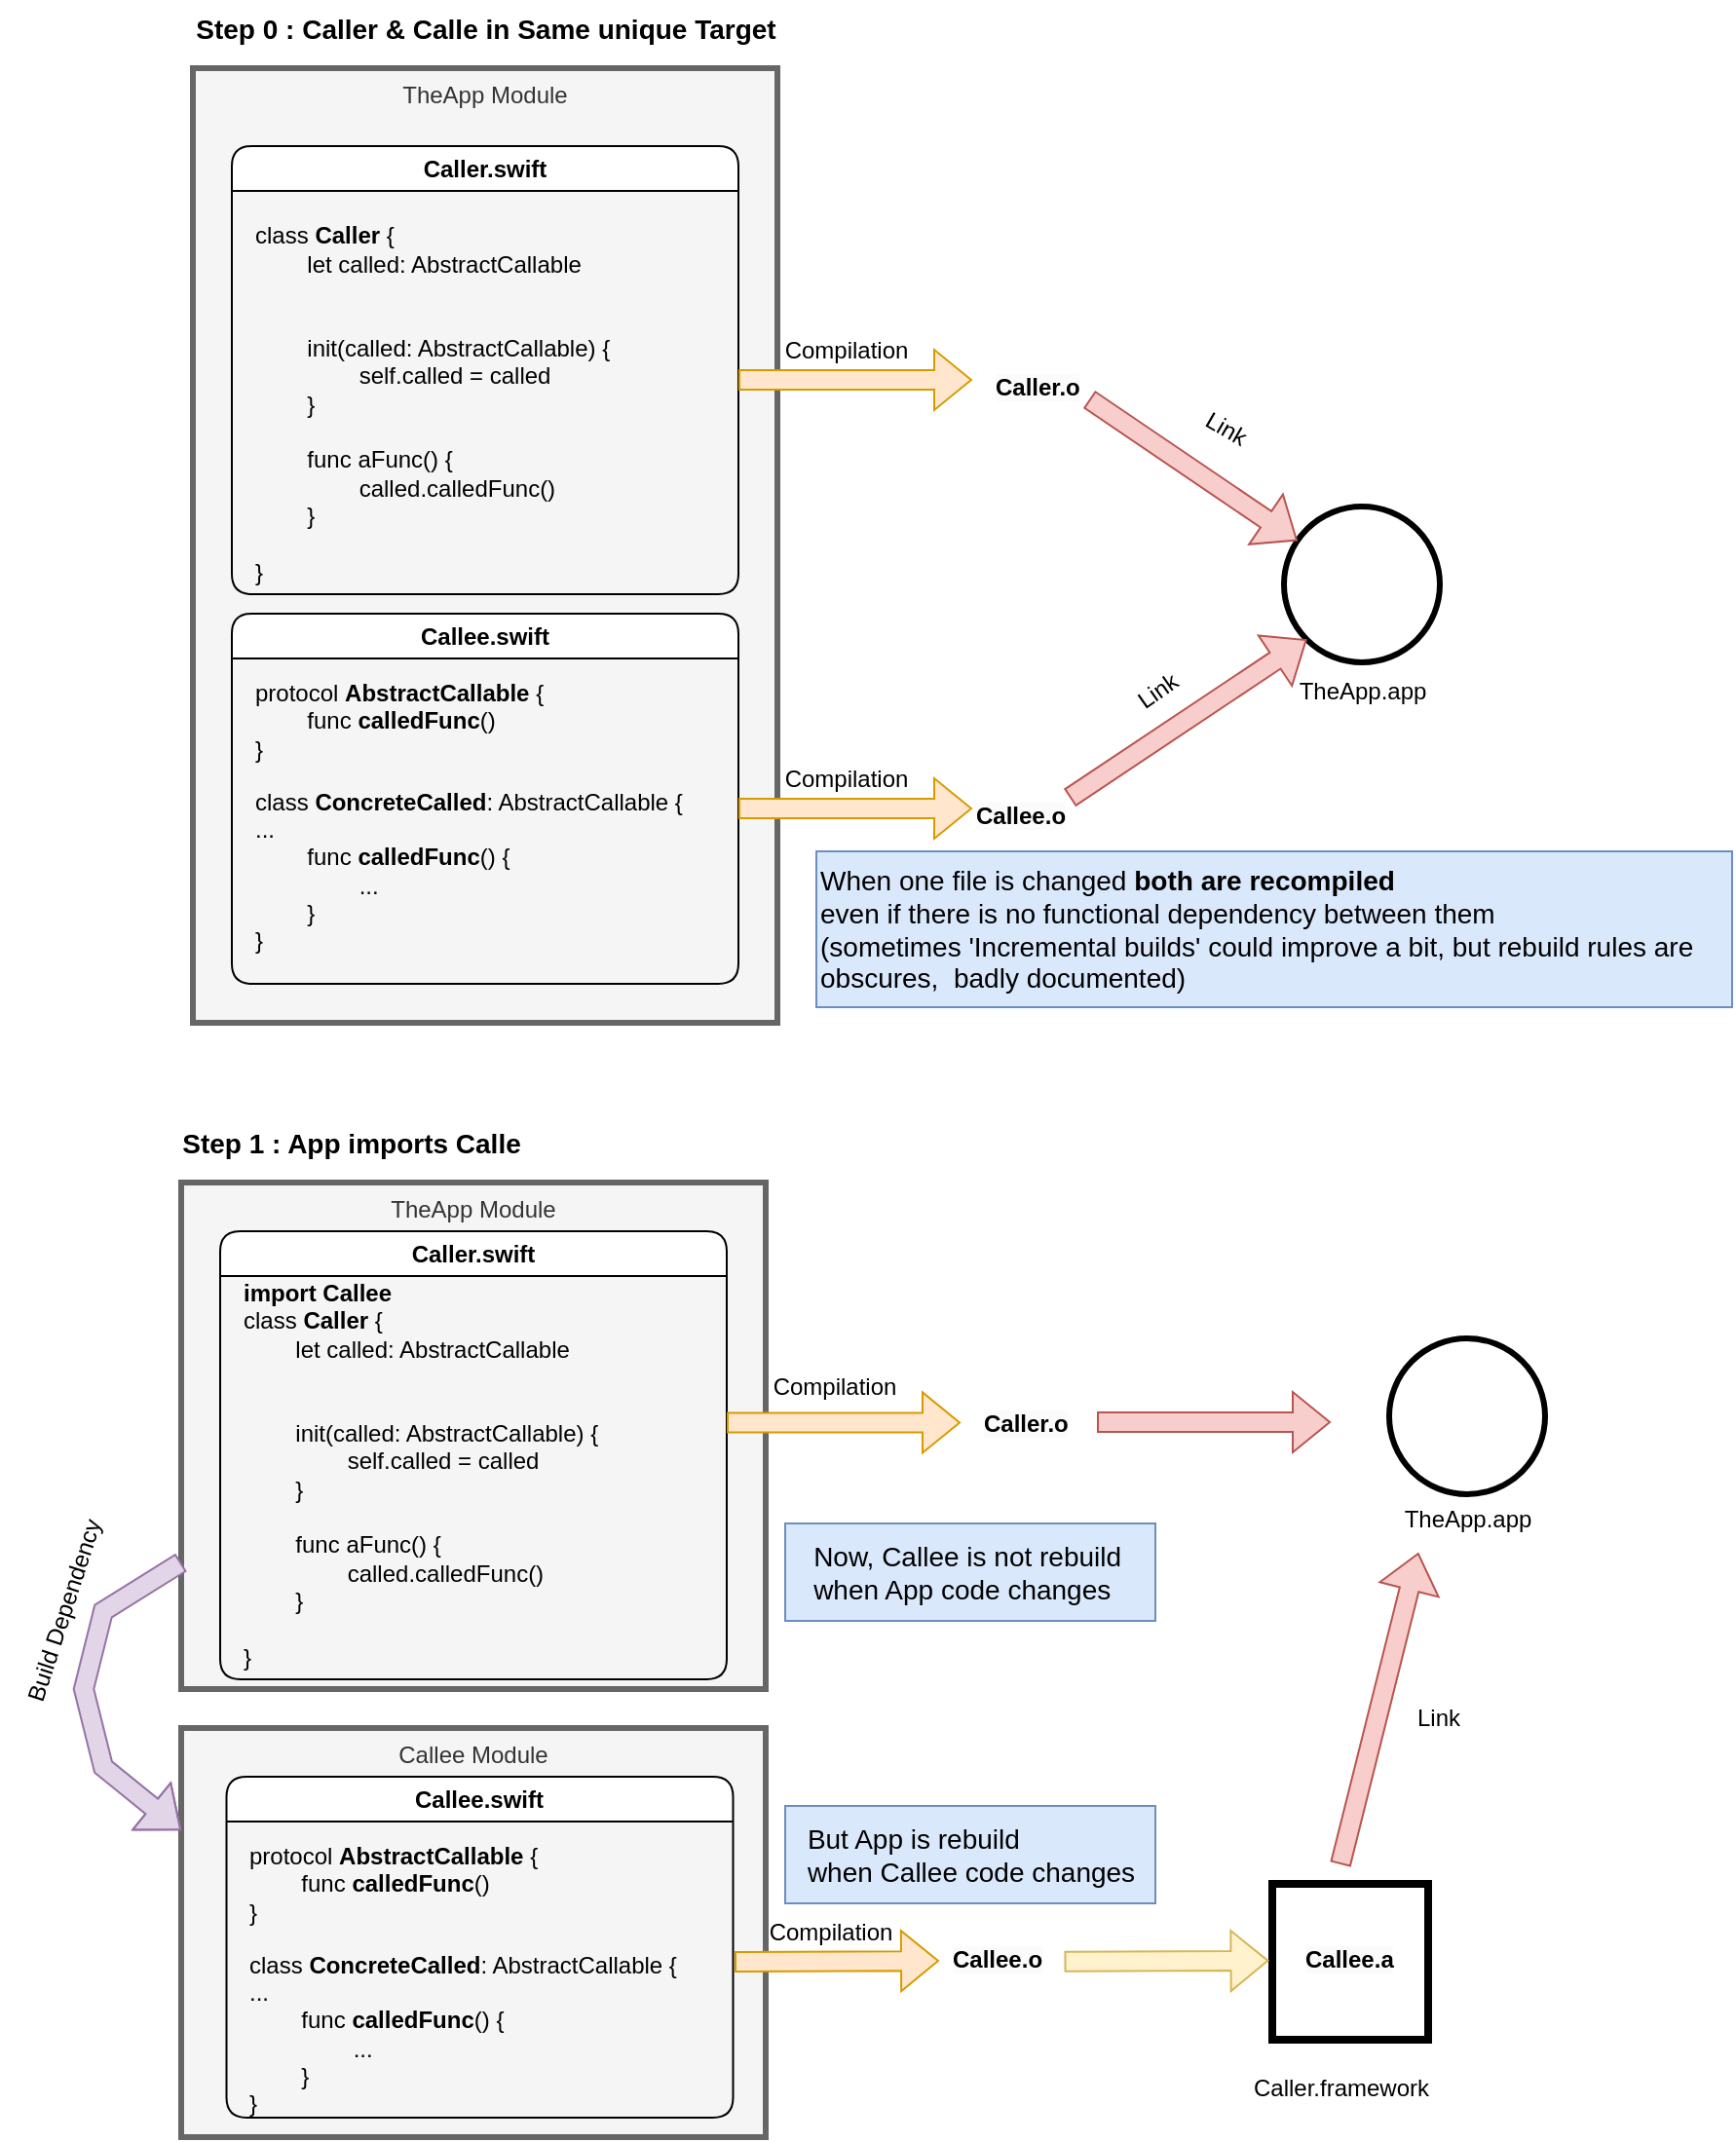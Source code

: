 <mxfile version="20.8.1" type="device"><diagram id="dvnDhLNgLsoCiaei1jrr" name="Page-1"><mxGraphModel dx="2173" dy="1345" grid="1" gridSize="10" guides="1" tooltips="1" connect="1" arrows="1" fold="1" page="1" pageScale="1" pageWidth="1654" pageHeight="1169" math="0" shadow="0"><root><mxCell id="0"/><mxCell id="1" parent="0"/><mxCell id="nSg4Vrj0htYdHMVRUK1k-18" value="TheApp Module" style="rounded=0;whiteSpace=wrap;html=1;strokeWidth=3;verticalAlign=top;fillColor=#f5f5f5;fontColor=#333333;strokeColor=#666666;" parent="1" vertex="1"><mxGeometry x="106" y="73" width="300" height="490" as="geometry"/></mxCell><mxCell id="nSg4Vrj0htYdHMVRUK1k-3" value="Caller.swift" style="swimlane;whiteSpace=wrap;html=1;rounded=1;" parent="1" vertex="1"><mxGeometry x="126" y="113" width="260" height="230" as="geometry"/></mxCell><mxCell id="nSg4Vrj0htYdHMVRUK1k-4" value="&lt;br&gt;class &lt;b&gt;Caller&lt;/b&gt; {&lt;br&gt;&lt;span style=&quot;&quot;&gt;&#9;&lt;span style=&quot;white-space: pre;&quot;&gt;&#9;&lt;/span&gt;let called: AbstractCallable&lt;br&gt;&lt;br&gt;&lt;/span&gt;&lt;br&gt;&lt;span style=&quot;&quot;&gt;&#9;&lt;span style=&quot;white-space: pre;&quot;&gt;&#9;&lt;/span&gt;init(called: &lt;/span&gt;&lt;span style=&quot;&quot;&gt;AbstractCallable) {&lt;br&gt;&lt;span style=&quot;white-space: pre;&quot;&gt;&#9;&lt;span style=&quot;white-space: pre;&quot;&gt;&#9;self.called = called&lt;/span&gt;&lt;/span&gt;&lt;br&gt;&lt;/span&gt;&lt;span style=&quot;white-space: pre;&quot;&gt;&#9;}&lt;br&gt;&lt;/span&gt;&lt;br&gt;&lt;span style=&quot;white-space: pre;&quot;&gt;&#9;func aFunc() {&lt;br&gt;&lt;span style=&quot;white-space: pre;&quot;&gt;&#9;&lt;span style=&quot;white-space: pre;&quot;&gt;&#9;called.calledFunc()&lt;/span&gt;&lt;/span&gt;&lt;br&gt;&lt;/span&gt;&lt;span style=&quot;white-space: pre;&quot;&gt;&#9;&lt;/span&gt;}&lt;br&gt;&lt;br&gt;}" style="text;html=1;align=left;verticalAlign=middle;resizable=0;points=[];autosize=1;strokeColor=none;fillColor=none;" parent="nSg4Vrj0htYdHMVRUK1k-3" vertex="1"><mxGeometry x="10" y="20" width="200" height="210" as="geometry"/></mxCell><mxCell id="nSg4Vrj0htYdHMVRUK1k-8" value="Callee.swift" style="swimlane;whiteSpace=wrap;html=1;rounded=1;startSize=23;" parent="1" vertex="1"><mxGeometry x="126" y="353" width="260" height="190" as="geometry"/></mxCell><mxCell id="nSg4Vrj0htYdHMVRUK1k-9" value="&lt;br&gt;class &lt;b&gt;ConcreteCalled&lt;/b&gt;: AbstractCallable {&lt;br&gt;...&lt;br&gt;&lt;span style=&quot;white-space: pre;&quot;&gt;&#9;&lt;/span&gt;func &lt;b&gt;calledFunc&lt;/b&gt;() {&lt;br&gt;&lt;span style=&quot;white-space: pre;&quot;&gt;&#9;&lt;span style=&quot;white-space: pre;&quot;&gt;&#9;&lt;/span&gt;&lt;/span&gt;...&lt;br&gt;&lt;span style=&quot;white-space: pre;&quot;&gt;&#9;&lt;/span&gt;}&lt;br&gt;}" style="text;html=1;align=left;verticalAlign=middle;resizable=0;points=[];autosize=1;strokeColor=none;fillColor=none;" parent="nSg4Vrj0htYdHMVRUK1k-8" vertex="1"><mxGeometry x="10" y="70" width="240" height="110" as="geometry"/></mxCell><mxCell id="nSg4Vrj0htYdHMVRUK1k-10" value="protocol &lt;b&gt;AbstractCallable&lt;/b&gt;&amp;nbsp;{&lt;br&gt;&amp;nbsp;&lt;span style=&quot;white-space: pre;&quot;&gt;&#9;&lt;/span&gt;func &lt;b&gt;calledFunc&lt;/b&gt;()&lt;br&gt;}" style="text;html=1;align=left;verticalAlign=middle;resizable=0;points=[];autosize=1;strokeColor=none;fillColor=none;" parent="nSg4Vrj0htYdHMVRUK1k-8" vertex="1"><mxGeometry x="10" y="25" width="170" height="60" as="geometry"/></mxCell><mxCell id="nSg4Vrj0htYdHMVRUK1k-20" value="" style="shape=flexArrow;endArrow=classic;html=1;rounded=0;fillColor=#ffe6cc;strokeColor=#d79b00;" parent="1" edge="1"><mxGeometry width="50" height="50" relative="1" as="geometry"><mxPoint x="386" y="233" as="sourcePoint"/><mxPoint x="506" y="233" as="targetPoint"/></mxGeometry></mxCell><mxCell id="nSg4Vrj0htYdHMVRUK1k-22" value="&lt;span style=&quot;caret-color: rgb(0, 0, 0); color: rgb(0, 0, 0); font-family: Helvetica; font-size: 12px; font-style: normal; font-variant-caps: normal; font-weight: 700; letter-spacing: normal; text-align: center; text-indent: 0px; text-transform: none; word-spacing: 0px; -webkit-text-stroke-width: 0px; background-color: rgb(251, 251, 251); text-decoration: none; float: none; display: inline !important;&quot;&gt;Caller.o&lt;/span&gt;" style="text;whiteSpace=wrap;html=1;" parent="1" vertex="1"><mxGeometry x="516" y="223" width="60" height="20" as="geometry"/></mxCell><mxCell id="nSg4Vrj0htYdHMVRUK1k-23" value="&lt;span style=&quot;caret-color: rgb(0, 0, 0); color: rgb(0, 0, 0); font-family: Helvetica; font-size: 12px; font-style: normal; font-variant-caps: normal; font-weight: 700; letter-spacing: normal; text-align: center; text-indent: 0px; text-transform: none; word-spacing: 0px; -webkit-text-stroke-width: 0px; background-color: rgb(251, 251, 251); text-decoration: none; float: none; display: inline !important;&quot;&gt;Callee.o&lt;/span&gt;" style="text;whiteSpace=wrap;html=1;" parent="1" vertex="1"><mxGeometry x="506" y="443" width="100" height="40" as="geometry"/></mxCell><mxCell id="nSg4Vrj0htYdHMVRUK1k-24" value="" style="shape=flexArrow;endArrow=classic;html=1;rounded=0;fillColor=#ffe6cc;strokeColor=#d79b00;" parent="1" edge="1"><mxGeometry width="50" height="50" relative="1" as="geometry"><mxPoint x="386" y="453" as="sourcePoint"/><mxPoint x="506" y="453" as="targetPoint"/></mxGeometry></mxCell><mxCell id="nSg4Vrj0htYdHMVRUK1k-27" value="Compilation" style="text;html=1;align=center;verticalAlign=middle;resizable=0;points=[];autosize=1;strokeColor=none;fillColor=none;" parent="1" vertex="1"><mxGeometry x="396" y="423" width="90" height="30" as="geometry"/></mxCell><mxCell id="nSg4Vrj0htYdHMVRUK1k-28" value="" style="ellipse;whiteSpace=wrap;html=1;aspect=fixed;rounded=1;strokeWidth=3;" parent="1" vertex="1"><mxGeometry x="666" y="298" width="80" height="80" as="geometry"/></mxCell><mxCell id="nSg4Vrj0htYdHMVRUK1k-29" value="TheApp.app" style="text;html=1;align=center;verticalAlign=middle;resizable=0;points=[];autosize=1;strokeColor=none;fillColor=none;" parent="1" vertex="1"><mxGeometry x="661" y="378" width="90" height="30" as="geometry"/></mxCell><mxCell id="nSg4Vrj0htYdHMVRUK1k-30" value="" style="shape=flexArrow;endArrow=classic;html=1;rounded=0;fillColor=#f8cecc;strokeColor=#b85450;" parent="1" target="nSg4Vrj0htYdHMVRUK1k-28" edge="1"><mxGeometry width="50" height="50" relative="1" as="geometry"><mxPoint x="566" y="243" as="sourcePoint"/><mxPoint x="686" y="243" as="targetPoint"/></mxGeometry></mxCell><mxCell id="nSg4Vrj0htYdHMVRUK1k-31" value="" style="shape=flexArrow;endArrow=classic;html=1;rounded=0;entryX=0;entryY=1;entryDx=0;entryDy=0;fillColor=#f8cecc;strokeColor=#b85450;" parent="1" target="nSg4Vrj0htYdHMVRUK1k-28" edge="1"><mxGeometry width="50" height="50" relative="1" as="geometry"><mxPoint x="556" y="447.5" as="sourcePoint"/><mxPoint x="676" y="447.5" as="targetPoint"/></mxGeometry></mxCell><mxCell id="nSg4Vrj0htYdHMVRUK1k-32" value="Compilation" style="text;html=1;align=center;verticalAlign=middle;resizable=0;points=[];autosize=1;strokeColor=none;fillColor=none;" parent="1" vertex="1"><mxGeometry x="396" y="203" width="90" height="30" as="geometry"/></mxCell><mxCell id="nSg4Vrj0htYdHMVRUK1k-33" value="Link" style="text;html=1;align=center;verticalAlign=middle;resizable=0;points=[];autosize=1;strokeColor=none;fillColor=none;rotation=30;" parent="1" vertex="1"><mxGeometry x="611" y="243" width="50" height="30" as="geometry"/></mxCell><mxCell id="nSg4Vrj0htYdHMVRUK1k-34" value="Link" style="text;html=1;align=center;verticalAlign=middle;resizable=0;points=[];autosize=1;strokeColor=none;fillColor=none;rotation=-35;" parent="1" vertex="1"><mxGeometry x="576" y="378" width="50" height="30" as="geometry"/></mxCell><mxCell id="WWGsE2AxZBTjaQfYOkDB-1" value="TheApp Module" style="rounded=0;whiteSpace=wrap;html=1;strokeWidth=3;verticalAlign=top;fillColor=#f5f5f5;fontColor=#333333;strokeColor=#666666;" vertex="1" parent="1"><mxGeometry x="100" y="645" width="300" height="260" as="geometry"/></mxCell><mxCell id="WWGsE2AxZBTjaQfYOkDB-2" value="&lt;b&gt;&lt;font style=&quot;font-size: 14px;&quot;&gt;Step 0 : Caller &amp;amp; Calle in Same unique Target&lt;/font&gt;&lt;/b&gt;" style="text;html=1;align=center;verticalAlign=middle;resizable=0;points=[];autosize=1;strokeColor=none;fillColor=none;" vertex="1" parent="1"><mxGeometry x="96" y="38" width="320" height="30" as="geometry"/></mxCell><mxCell id="WWGsE2AxZBTjaQfYOkDB-3" value="&lt;b&gt;&lt;font style=&quot;font-size: 14px;&quot;&gt;Step 1 : App imports Calle&lt;/font&gt;&lt;/b&gt;" style="text;html=1;align=center;verticalAlign=middle;resizable=0;points=[];autosize=1;strokeColor=none;fillColor=none;" vertex="1" parent="1"><mxGeometry x="87" y="610" width="200" height="30" as="geometry"/></mxCell><mxCell id="WWGsE2AxZBTjaQfYOkDB-6" value="Caller.swift" style="swimlane;whiteSpace=wrap;html=1;rounded=1;" vertex="1" parent="1"><mxGeometry x="120" y="670" width="260" height="230" as="geometry"/></mxCell><mxCell id="WWGsE2AxZBTjaQfYOkDB-7" value="&lt;b&gt;import Callee&lt;br&gt;&lt;/b&gt;class &lt;b&gt;Caller&lt;/b&gt; {&lt;br&gt;&lt;span style=&quot;&quot;&gt;&#9;&lt;span style=&quot;white-space: pre;&quot;&gt;&#9;&lt;/span&gt;let called: AbstractCallable&lt;br&gt;&lt;br&gt;&lt;/span&gt;&lt;br&gt;&lt;span style=&quot;&quot;&gt;&#9;&lt;span style=&quot;white-space: pre;&quot;&gt;&#9;&lt;/span&gt;init(called: &lt;/span&gt;&lt;span style=&quot;&quot;&gt;AbstractCallable) {&lt;br&gt;&lt;span style=&quot;white-space: pre;&quot;&gt;&#9;&lt;span style=&quot;white-space: pre;&quot;&gt;&#9;self.called = called&lt;/span&gt;&lt;/span&gt;&lt;br&gt;&lt;/span&gt;&lt;span style=&quot;white-space: pre;&quot;&gt;&#9;}&lt;br&gt;&lt;/span&gt;&lt;br&gt;&lt;span style=&quot;white-space: pre;&quot;&gt;&#9;func aFunc() {&lt;br&gt;&lt;span style=&quot;white-space: pre;&quot;&gt;&#9;&lt;span style=&quot;white-space: pre;&quot;&gt;&#9;called.calledFunc()&lt;/span&gt;&lt;/span&gt;&lt;br&gt;&lt;/span&gt;&lt;span style=&quot;white-space: pre;&quot;&gt;&#9;&lt;/span&gt;}&lt;br&gt;&lt;br&gt;}" style="text;html=1;align=left;verticalAlign=middle;resizable=0;points=[];autosize=1;strokeColor=none;fillColor=none;" vertex="1" parent="WWGsE2AxZBTjaQfYOkDB-6"><mxGeometry x="10" y="20" width="200" height="210" as="geometry"/></mxCell><mxCell id="WWGsE2AxZBTjaQfYOkDB-8" value="Callee Module" style="rounded=0;whiteSpace=wrap;html=1;strokeWidth=3;verticalAlign=top;fillColor=#f5f5f5;fontColor=#333333;strokeColor=#666666;" vertex="1" parent="1"><mxGeometry x="100" y="925" width="300" height="210" as="geometry"/></mxCell><mxCell id="WWGsE2AxZBTjaQfYOkDB-9" value="" style="shape=flexArrow;endArrow=classic;html=1;rounded=0;fontSize=14;entryX=0;entryY=0.25;entryDx=0;entryDy=0;exitX=0;exitY=0.75;exitDx=0;exitDy=0;fillColor=#e1d5e7;strokeColor=#9673a6;" edge="1" parent="1" source="WWGsE2AxZBTjaQfYOkDB-1" target="WWGsE2AxZBTjaQfYOkDB-8"><mxGeometry width="50" height="50" relative="1" as="geometry"><mxPoint x="10" y="935" as="sourcePoint"/><mxPoint x="60" y="885" as="targetPoint"/><Array as="points"><mxPoint x="60" y="865"/><mxPoint x="50" y="905"/><mxPoint x="60" y="945"/></Array></mxGeometry></mxCell><mxCell id="WWGsE2AxZBTjaQfYOkDB-10" value="Callee.swift" style="swimlane;whiteSpace=wrap;html=1;rounded=1;startSize=23;" vertex="1" parent="1"><mxGeometry x="123.25" y="950" width="260" height="175" as="geometry"/></mxCell><mxCell id="WWGsE2AxZBTjaQfYOkDB-11" value="&lt;br&gt;class &lt;b&gt;ConcreteCalled&lt;/b&gt;: AbstractCallable {&lt;br&gt;...&lt;br&gt;&lt;span style=&quot;white-space: pre;&quot;&gt;&#9;&lt;/span&gt;func &lt;b&gt;calledFunc&lt;/b&gt;() {&lt;br&gt;&lt;span style=&quot;white-space: pre;&quot;&gt;&#9;&lt;span style=&quot;white-space: pre;&quot;&gt;&#9;&lt;/span&gt;&lt;/span&gt;...&lt;br&gt;&lt;span style=&quot;white-space: pre;&quot;&gt;&#9;&lt;/span&gt;}&lt;br&gt;}" style="text;html=1;align=left;verticalAlign=middle;resizable=0;points=[];autosize=1;strokeColor=none;fillColor=none;" vertex="1" parent="WWGsE2AxZBTjaQfYOkDB-10"><mxGeometry x="10" y="70" width="240" height="110" as="geometry"/></mxCell><mxCell id="WWGsE2AxZBTjaQfYOkDB-12" value="protocol &lt;b&gt;AbstractCallable&lt;/b&gt;&amp;nbsp;{&lt;br&gt;&amp;nbsp;&lt;span style=&quot;white-space: pre;&quot;&gt;&#9;&lt;/span&gt;func &lt;b&gt;calledFunc&lt;/b&gt;()&lt;br&gt;}" style="text;html=1;align=left;verticalAlign=middle;resizable=0;points=[];autosize=1;strokeColor=none;fillColor=none;" vertex="1" parent="WWGsE2AxZBTjaQfYOkDB-10"><mxGeometry x="10" y="25" width="170" height="60" as="geometry"/></mxCell><mxCell id="WWGsE2AxZBTjaQfYOkDB-14" value="Build Dependency" style="text;html=1;align=center;verticalAlign=middle;resizable=0;points=[];autosize=1;strokeColor=none;fillColor=none;rotation=-72;" vertex="1" parent="1"><mxGeometry x="-20" y="850" width="120" height="30" as="geometry"/></mxCell><mxCell id="WWGsE2AxZBTjaQfYOkDB-15" value="When one file is changed&amp;nbsp;&lt;b&gt;both are recompiled&lt;/b&gt;&lt;br&gt;even if there is no functional dependency between them&lt;br&gt;(sometimes 'Incremental builds' could improve a bit, but rebuild rules are&lt;br&gt;obscures, &amp;nbsp;badly documented)&amp;nbsp;" style="text;html=1;align=left;verticalAlign=middle;resizable=0;points=[];autosize=1;strokeColor=#6c8ebf;fillColor=#dae8fc;fontSize=14;" vertex="1" parent="1"><mxGeometry x="426" y="475" width="470" height="80" as="geometry"/></mxCell><mxCell id="WWGsE2AxZBTjaQfYOkDB-16" value="&lt;span style=&quot;caret-color: rgb(0, 0, 0); color: rgb(0, 0, 0); font-family: Helvetica; font-size: 12px; font-style: normal; font-variant-caps: normal; font-weight: 700; letter-spacing: normal; text-align: center; text-indent: 0px; text-transform: none; word-spacing: 0px; -webkit-text-stroke-width: 0px; background-color: rgb(251, 251, 251); text-decoration: none; float: none; display: inline !important;&quot;&gt;Caller.o&lt;/span&gt;" style="text;whiteSpace=wrap;html=1;" vertex="1" parent="1"><mxGeometry x="510" y="755" width="60" height="20" as="geometry"/></mxCell><mxCell id="WWGsE2AxZBTjaQfYOkDB-19" value="Compilation" style="text;html=1;align=center;verticalAlign=middle;resizable=0;points=[];autosize=1;strokeColor=none;fillColor=none;" vertex="1" parent="1"><mxGeometry x="390" y="735" width="90" height="30" as="geometry"/></mxCell><mxCell id="WWGsE2AxZBTjaQfYOkDB-20" value="" style="shape=flexArrow;endArrow=classic;html=1;rounded=0;fillColor=#ffe6cc;strokeColor=#d79b00;" edge="1" parent="1"><mxGeometry width="50" height="50" relative="1" as="geometry"><mxPoint x="380" y="768.23" as="sourcePoint"/><mxPoint x="500" y="768.23" as="targetPoint"/></mxGeometry></mxCell><mxCell id="WWGsE2AxZBTjaQfYOkDB-21" value="" style="ellipse;whiteSpace=wrap;html=1;aspect=fixed;rounded=1;strokeWidth=3;" vertex="1" parent="1"><mxGeometry x="720" y="725" width="80" height="80" as="geometry"/></mxCell><mxCell id="WWGsE2AxZBTjaQfYOkDB-22" value="" style="whiteSpace=wrap;html=1;aspect=fixed;fontSize=14;strokeWidth=4;" vertex="1" parent="1"><mxGeometry x="660" y="1005" width="80" height="80" as="geometry"/></mxCell><mxCell id="WWGsE2AxZBTjaQfYOkDB-23" value="TheApp.app" style="text;html=1;align=center;verticalAlign=middle;resizable=0;points=[];autosize=1;strokeColor=none;fillColor=none;" vertex="1" parent="1"><mxGeometry x="715" y="803" width="90" height="30" as="geometry"/></mxCell><mxCell id="WWGsE2AxZBTjaQfYOkDB-24" value="Caller.framework" style="text;html=1;align=center;verticalAlign=middle;resizable=0;points=[];autosize=1;strokeColor=none;fillColor=none;" vertex="1" parent="1"><mxGeometry x="640" y="1095" width="110" height="30" as="geometry"/></mxCell><mxCell id="WWGsE2AxZBTjaQfYOkDB-25" value="&lt;span style=&quot;caret-color: rgb(0, 0, 0); color: rgb(0, 0, 0); font-family: Helvetica; font-size: 12px; font-style: normal; font-variant-caps: normal; font-weight: 700; letter-spacing: normal; text-align: center; text-indent: 0px; text-transform: none; word-spacing: 0px; -webkit-text-stroke-width: 0px; background-color: rgb(251, 251, 251); text-decoration: none; float: none; display: inline !important;&quot;&gt;Callee.o&lt;/span&gt;" style="text;whiteSpace=wrap;html=1;" vertex="1" parent="1"><mxGeometry x="494" y="1030" width="60" height="20" as="geometry"/></mxCell><mxCell id="WWGsE2AxZBTjaQfYOkDB-27" value="&lt;span style=&quot;caret-color: rgb(0, 0, 0); color: rgb(0, 0, 0); font-family: Helvetica; font-size: 12px; font-style: normal; font-variant-caps: normal; font-weight: 700; letter-spacing: normal; text-align: center; text-indent: 0px; text-transform: none; word-spacing: 0px; -webkit-text-stroke-width: 0px; background-color: rgb(251, 251, 251); text-decoration: none; float: none; display: inline !important;&quot;&gt;Callee.a&lt;/span&gt;" style="text;whiteSpace=wrap;html=1;" vertex="1" parent="1"><mxGeometry x="675" y="1030" width="60" height="20" as="geometry"/></mxCell><mxCell id="WWGsE2AxZBTjaQfYOkDB-28" value="Compilation" style="text;html=1;align=center;verticalAlign=middle;resizable=0;points=[];autosize=1;strokeColor=none;fillColor=none;" vertex="1" parent="1"><mxGeometry x="388.25" y="1015" width="90" height="30" as="geometry"/></mxCell><mxCell id="WWGsE2AxZBTjaQfYOkDB-30" value="" style="shape=flexArrow;endArrow=classic;html=1;rounded=0;fillColor=#f8cecc;strokeColor=#b85450;" edge="1" parent="1"><mxGeometry width="50" height="50" relative="1" as="geometry"><mxPoint x="570" y="768" as="sourcePoint"/><mxPoint x="690" y="768" as="targetPoint"/></mxGeometry></mxCell><mxCell id="WWGsE2AxZBTjaQfYOkDB-26" value="" style="shape=flexArrow;endArrow=classic;html=1;rounded=0;fillColor=#ffe6cc;strokeColor=#d79b00;" edge="1" parent="1"><mxGeometry width="50" height="50" relative="1" as="geometry"><mxPoint x="384" y="1045" as="sourcePoint"/><mxPoint x="489" y="1044.5" as="targetPoint"/></mxGeometry></mxCell><mxCell id="WWGsE2AxZBTjaQfYOkDB-31" value="" style="shape=flexArrow;endArrow=classic;html=1;rounded=0;fillColor=#f8cecc;strokeColor=#b85450;" edge="1" parent="1"><mxGeometry width="50" height="50" relative="1" as="geometry"><mxPoint x="695" y="995" as="sourcePoint"/><mxPoint x="735" y="835" as="targetPoint"/></mxGeometry></mxCell><mxCell id="WWGsE2AxZBTjaQfYOkDB-32" value="Link" style="text;html=1;align=center;verticalAlign=middle;resizable=0;points=[];autosize=1;strokeColor=none;fillColor=none;" vertex="1" parent="1"><mxGeometry x="720" y="905" width="50" height="30" as="geometry"/></mxCell><mxCell id="WWGsE2AxZBTjaQfYOkDB-33" value="&lt;div style=&quot;text-align: left;&quot;&gt;Now, Callee is not rebuild&amp;nbsp;&lt;/div&gt;&lt;div style=&quot;text-align: left;&quot;&gt;when App code changes&lt;/div&gt;" style="text;html=1;align=center;verticalAlign=middle;resizable=0;points=[];autosize=1;strokeColor=#6c8ebf;fillColor=#dae8fc;fontSize=14;" vertex="1" parent="1"><mxGeometry x="410" y="820" width="190" height="50" as="geometry"/></mxCell><mxCell id="WWGsE2AxZBTjaQfYOkDB-34" value="&lt;div style=&quot;text-align: left;&quot;&gt;But App is rebuild&amp;nbsp;&lt;/div&gt;&lt;div style=&quot;text-align: left;&quot;&gt;when Callee code changes&lt;/div&gt;" style="text;html=1;align=center;verticalAlign=middle;resizable=0;points=[];autosize=1;strokeColor=#6c8ebf;fillColor=#dae8fc;fontSize=14;" vertex="1" parent="1"><mxGeometry x="410" y="965" width="190" height="50" as="geometry"/></mxCell><mxCell id="WWGsE2AxZBTjaQfYOkDB-37" value="" style="shape=flexArrow;endArrow=classic;html=1;rounded=0;fillColor=#fff2cc;strokeColor=#d6b656;" edge="1" parent="1"><mxGeometry width="50" height="50" relative="1" as="geometry"><mxPoint x="553.25" y="1044.93" as="sourcePoint"/><mxPoint x="658.25" y="1044.43" as="targetPoint"/></mxGeometry></mxCell></root></mxGraphModel></diagram></mxfile>
